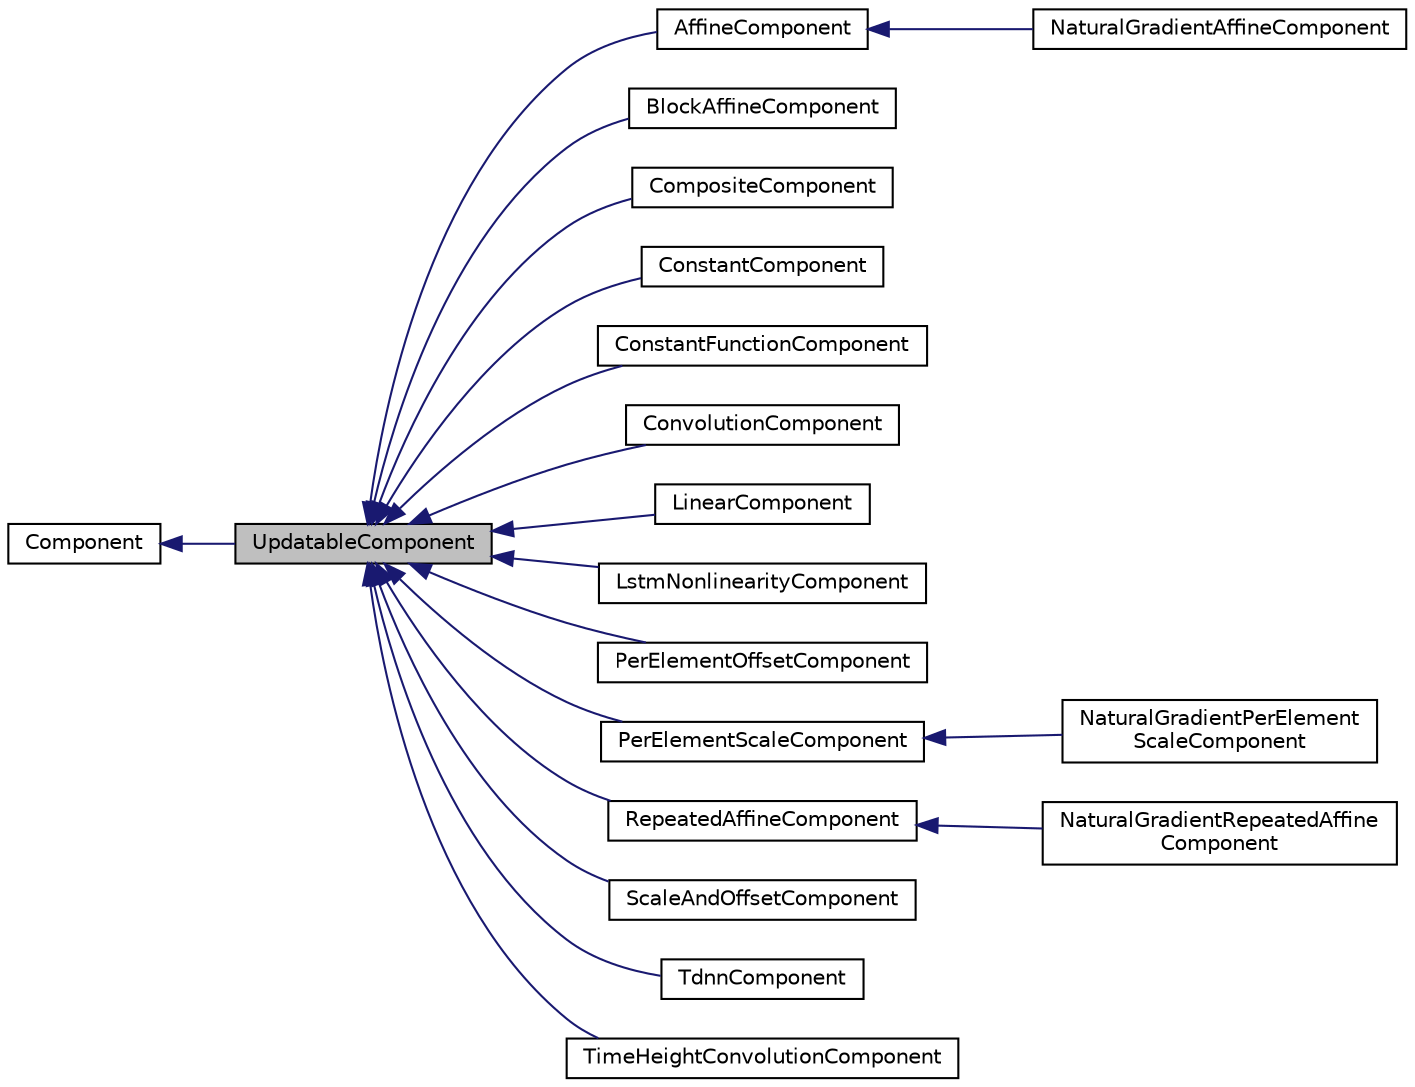 digraph "UpdatableComponent"
{
  edge [fontname="Helvetica",fontsize="10",labelfontname="Helvetica",labelfontsize="10"];
  node [fontname="Helvetica",fontsize="10",shape=record];
  rankdir="LR";
  Node0 [label="UpdatableComponent",height=0.2,width=0.4,color="black", fillcolor="grey75", style="filled", fontcolor="black"];
  Node1 -> Node0 [dir="back",color="midnightblue",fontsize="10",style="solid",fontname="Helvetica"];
  Node1 [label="Component",height=0.2,width=0.4,color="black", fillcolor="white", style="filled",URL="$classkaldi_1_1nnet3_1_1Component.html",tooltip="Abstract base-class for neural-net components. "];
  Node0 -> Node2 [dir="back",color="midnightblue",fontsize="10",style="solid",fontname="Helvetica"];
  Node2 [label="AffineComponent",height=0.2,width=0.4,color="black", fillcolor="white", style="filled",URL="$classkaldi_1_1nnet3_1_1AffineComponent.html"];
  Node2 -> Node3 [dir="back",color="midnightblue",fontsize="10",style="solid",fontname="Helvetica"];
  Node3 [label="NaturalGradientAffineComponent",height=0.2,width=0.4,color="black", fillcolor="white", style="filled",URL="$classkaldi_1_1nnet3_1_1NaturalGradientAffineComponent.html"];
  Node0 -> Node4 [dir="back",color="midnightblue",fontsize="10",style="solid",fontname="Helvetica"];
  Node4 [label="BlockAffineComponent",height=0.2,width=0.4,color="black", fillcolor="white", style="filled",URL="$classkaldi_1_1nnet3_1_1BlockAffineComponent.html",tooltip="This class implements an affine transform using a block diagonal matrix e.g., one whose weight matrix..."];
  Node0 -> Node5 [dir="back",color="midnightblue",fontsize="10",style="solid",fontname="Helvetica"];
  Node5 [label="CompositeComponent",height=0.2,width=0.4,color="black", fillcolor="white", style="filled",URL="$classkaldi_1_1nnet3_1_1CompositeComponent.html",tooltip="CompositeComponent is a component representing a sequence of [simple] components. ..."];
  Node0 -> Node6 [dir="back",color="midnightblue",fontsize="10",style="solid",fontname="Helvetica"];
  Node6 [label="ConstantComponent",height=0.2,width=0.4,color="black", fillcolor="white", style="filled",URL="$classkaldi_1_1nnet3_1_1ConstantComponent.html"];
  Node0 -> Node7 [dir="back",color="midnightblue",fontsize="10",style="solid",fontname="Helvetica"];
  Node7 [label="ConstantFunctionComponent",height=0.2,width=0.4,color="black", fillcolor="white", style="filled",URL="$classkaldi_1_1nnet3_1_1ConstantFunctionComponent.html"];
  Node0 -> Node8 [dir="back",color="midnightblue",fontsize="10",style="solid",fontname="Helvetica"];
  Node8 [label="ConvolutionComponent",height=0.2,width=0.4,color="black", fillcolor="white", style="filled",URL="$classkaldi_1_1nnet3_1_1ConvolutionComponent.html",tooltip="WARNING, this component is deprecated in favor of TimeHeightConvolutionComponent, and will be deleted..."];
  Node0 -> Node9 [dir="back",color="midnightblue",fontsize="10",style="solid",fontname="Helvetica"];
  Node9 [label="LinearComponent",height=0.2,width=0.4,color="black", fillcolor="white", style="filled",URL="$classkaldi_1_1nnet3_1_1LinearComponent.html"];
  Node0 -> Node10 [dir="back",color="midnightblue",fontsize="10",style="solid",fontname="Helvetica"];
  Node10 [label="LstmNonlinearityComponent",height=0.2,width=0.4,color="black", fillcolor="white", style="filled",URL="$classkaldi_1_1nnet3_1_1LstmNonlinearityComponent.html"];
  Node0 -> Node11 [dir="back",color="midnightblue",fontsize="10",style="solid",fontname="Helvetica"];
  Node11 [label="PerElementOffsetComponent",height=0.2,width=0.4,color="black", fillcolor="white", style="filled",URL="$classkaldi_1_1nnet3_1_1PerElementOffsetComponent.html"];
  Node0 -> Node12 [dir="back",color="midnightblue",fontsize="10",style="solid",fontname="Helvetica"];
  Node12 [label="PerElementScaleComponent",height=0.2,width=0.4,color="black", fillcolor="white", style="filled",URL="$classkaldi_1_1nnet3_1_1PerElementScaleComponent.html",tooltip="PerElementScaleComponent scales each dimension of its input with a separate trainable scale; it&#39;s lik..."];
  Node12 -> Node13 [dir="back",color="midnightblue",fontsize="10",style="solid",fontname="Helvetica"];
  Node13 [label="NaturalGradientPerElement\lScaleComponent",height=0.2,width=0.4,color="black", fillcolor="white", style="filled",URL="$classkaldi_1_1nnet3_1_1NaturalGradientPerElementScaleComponent.html",tooltip="NaturalGradientPerElementScaleComponent is like PerElementScaleComponent but it uses a natural gradie..."];
  Node0 -> Node14 [dir="back",color="midnightblue",fontsize="10",style="solid",fontname="Helvetica"];
  Node14 [label="RepeatedAffineComponent",height=0.2,width=0.4,color="black", fillcolor="white", style="filled",URL="$classkaldi_1_1nnet3_1_1RepeatedAffineComponent.html"];
  Node14 -> Node15 [dir="back",color="midnightblue",fontsize="10",style="solid",fontname="Helvetica"];
  Node15 [label="NaturalGradientRepeatedAffine\lComponent",height=0.2,width=0.4,color="black", fillcolor="white", style="filled",URL="$classkaldi_1_1nnet3_1_1NaturalGradientRepeatedAffineComponent.html"];
  Node0 -> Node16 [dir="back",color="midnightblue",fontsize="10",style="solid",fontname="Helvetica"];
  Node16 [label="ScaleAndOffsetComponent",height=0.2,width=0.4,color="black", fillcolor="white", style="filled",URL="$classkaldi_1_1nnet3_1_1ScaleAndOffsetComponent.html"];
  Node0 -> Node17 [dir="back",color="midnightblue",fontsize="10",style="solid",fontname="Helvetica"];
  Node17 [label="TdnnComponent",height=0.2,width=0.4,color="black", fillcolor="white", style="filled",URL="$classkaldi_1_1nnet3_1_1TdnnComponent.html",tooltip="TdnnComponent is a more memory-efficient alternative to manually splicing several frames of input and..."];
  Node0 -> Node18 [dir="back",color="midnightblue",fontsize="10",style="solid",fontname="Helvetica"];
  Node18 [label="TimeHeightConvolutionComponent",height=0.2,width=0.4,color="black", fillcolor="white", style="filled",URL="$classkaldi_1_1nnet3_1_1TimeHeightConvolutionComponent.html",tooltip="TimeHeightConvolutionComponent implements 2-dimensional convolution where one of the dimensions of co..."];
}

